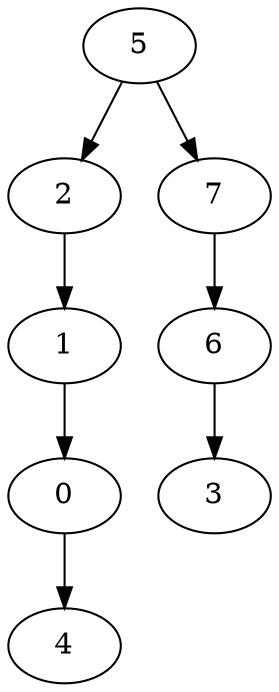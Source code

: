 digraph BarabasiAlbert_nodes_500_GradoMax_2_BFS_5 {
5;
2;
7;
1;
6;
0;
3;
4;
5 -> 2;
5 -> 7;
2 -> 1;
7 -> 6;
1 -> 0;
6 -> 3;
0 -> 4;
}